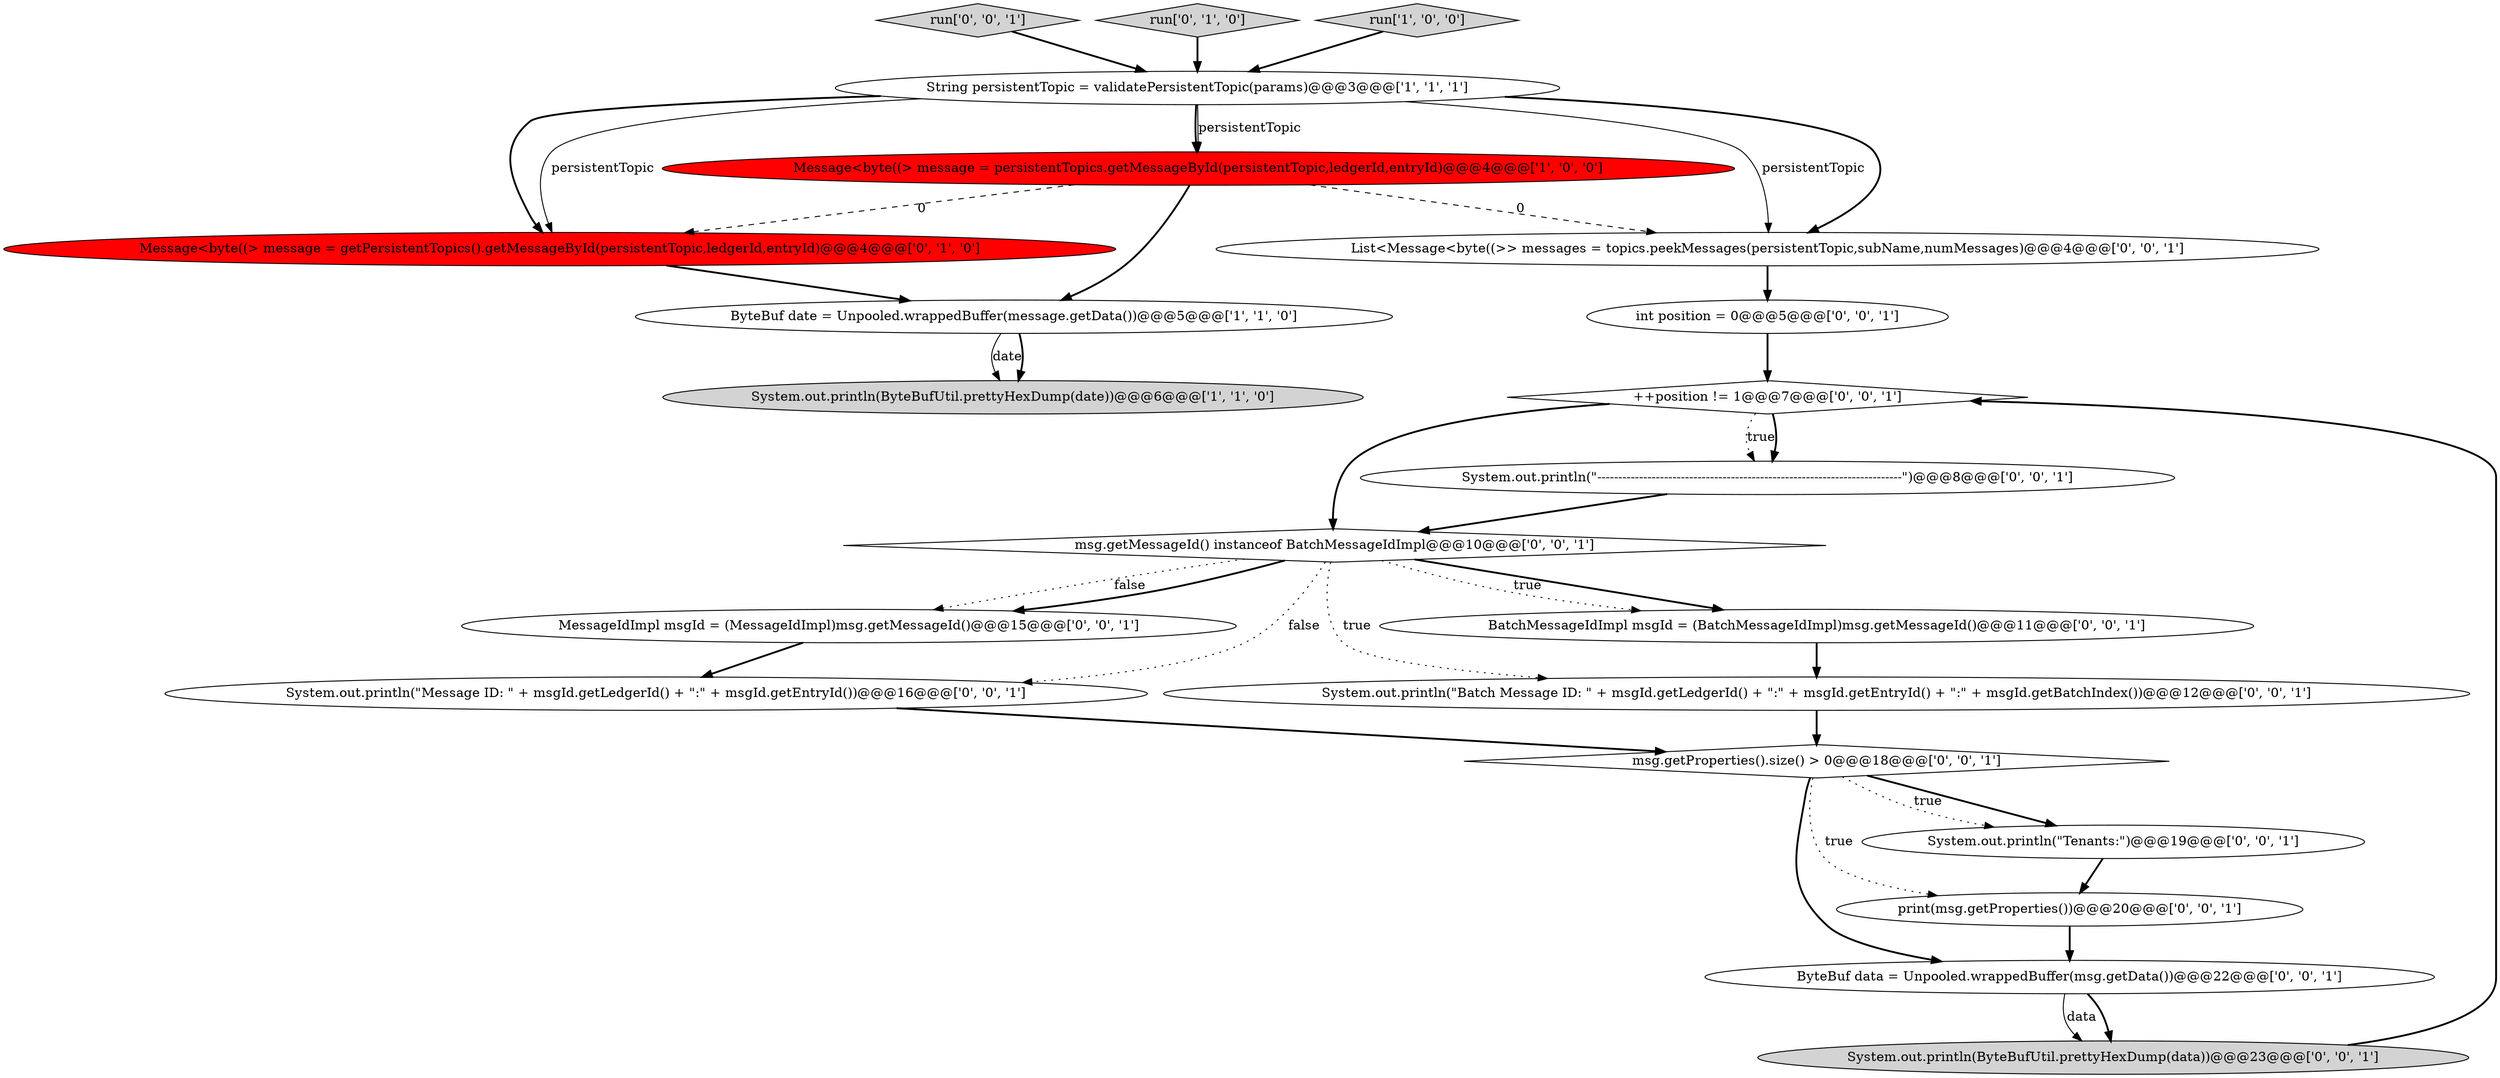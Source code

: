 digraph {
20 [style = filled, label = "++position != 1@@@7@@@['0', '0', '1']", fillcolor = white, shape = diamond image = "AAA0AAABBB3BBB"];
16 [style = filled, label = "int position = 0@@@5@@@['0', '0', '1']", fillcolor = white, shape = ellipse image = "AAA0AAABBB3BBB"];
11 [style = filled, label = "MessageIdImpl msgId = (MessageIdImpl)msg.getMessageId()@@@15@@@['0', '0', '1']", fillcolor = white, shape = ellipse image = "AAA0AAABBB3BBB"];
14 [style = filled, label = "System.out.println(\"-------------------------------------------------------------------------\")@@@8@@@['0', '0', '1']", fillcolor = white, shape = ellipse image = "AAA0AAABBB3BBB"];
10 [style = filled, label = "System.out.println(ByteBufUtil.prettyHexDump(data))@@@23@@@['0', '0', '1']", fillcolor = lightgray, shape = ellipse image = "AAA0AAABBB3BBB"];
18 [style = filled, label = "BatchMessageIdImpl msgId = (BatchMessageIdImpl)msg.getMessageId()@@@11@@@['0', '0', '1']", fillcolor = white, shape = ellipse image = "AAA0AAABBB3BBB"];
19 [style = filled, label = "msg.getProperties().size() > 0@@@18@@@['0', '0', '1']", fillcolor = white, shape = diamond image = "AAA0AAABBB3BBB"];
17 [style = filled, label = "System.out.println(\"Message ID: \" + msgId.getLedgerId() + \":\" + msgId.getEntryId())@@@16@@@['0', '0', '1']", fillcolor = white, shape = ellipse image = "AAA0AAABBB3BBB"];
15 [style = filled, label = "run['0', '0', '1']", fillcolor = lightgray, shape = diamond image = "AAA0AAABBB3BBB"];
21 [style = filled, label = "System.out.println(\"Batch Message ID: \" + msgId.getLedgerId() + \":\" + msgId.getEntryId() + \":\" + msgId.getBatchIndex())@@@12@@@['0', '0', '1']", fillcolor = white, shape = ellipse image = "AAA0AAABBB3BBB"];
13 [style = filled, label = "ByteBuf data = Unpooled.wrappedBuffer(msg.getData())@@@22@@@['0', '0', '1']", fillcolor = white, shape = ellipse image = "AAA0AAABBB3BBB"];
5 [style = filled, label = "Message<byte((> message = getPersistentTopics().getMessageById(persistentTopic,ledgerId,entryId)@@@4@@@['0', '1', '0']", fillcolor = red, shape = ellipse image = "AAA1AAABBB2BBB"];
7 [style = filled, label = "List<Message<byte((>> messages = topics.peekMessages(persistentTopic,subName,numMessages)@@@4@@@['0', '0', '1']", fillcolor = white, shape = ellipse image = "AAA0AAABBB3BBB"];
4 [style = filled, label = "ByteBuf date = Unpooled.wrappedBuffer(message.getData())@@@5@@@['1', '1', '0']", fillcolor = white, shape = ellipse image = "AAA0AAABBB1BBB"];
1 [style = filled, label = "String persistentTopic = validatePersistentTopic(params)@@@3@@@['1', '1', '1']", fillcolor = white, shape = ellipse image = "AAA0AAABBB1BBB"];
3 [style = filled, label = "Message<byte((> message = persistentTopics.getMessageById(persistentTopic,ledgerId,entryId)@@@4@@@['1', '0', '0']", fillcolor = red, shape = ellipse image = "AAA1AAABBB1BBB"];
12 [style = filled, label = "print(msg.getProperties())@@@20@@@['0', '0', '1']", fillcolor = white, shape = ellipse image = "AAA0AAABBB3BBB"];
9 [style = filled, label = "System.out.println(\"Tenants:\")@@@19@@@['0', '0', '1']", fillcolor = white, shape = ellipse image = "AAA0AAABBB3BBB"];
6 [style = filled, label = "run['0', '1', '0']", fillcolor = lightgray, shape = diamond image = "AAA0AAABBB2BBB"];
0 [style = filled, label = "System.out.println(ByteBufUtil.prettyHexDump(date))@@@6@@@['1', '1', '0']", fillcolor = lightgray, shape = ellipse image = "AAA0AAABBB1BBB"];
8 [style = filled, label = "msg.getMessageId() instanceof BatchMessageIdImpl@@@10@@@['0', '0', '1']", fillcolor = white, shape = diamond image = "AAA0AAABBB3BBB"];
2 [style = filled, label = "run['1', '0', '0']", fillcolor = lightgray, shape = diamond image = "AAA0AAABBB1BBB"];
1->5 [style = bold, label=""];
3->5 [style = dashed, label="0"];
13->10 [style = bold, label=""];
1->5 [style = solid, label="persistentTopic"];
10->20 [style = bold, label=""];
8->17 [style = dotted, label="false"];
8->11 [style = dotted, label="false"];
21->19 [style = bold, label=""];
8->21 [style = dotted, label="true"];
3->7 [style = dashed, label="0"];
2->1 [style = bold, label=""];
8->18 [style = bold, label=""];
4->0 [style = solid, label="date"];
1->3 [style = bold, label=""];
20->14 [style = dotted, label="true"];
19->12 [style = dotted, label="true"];
20->14 [style = bold, label=""];
1->3 [style = solid, label="persistentTopic"];
3->4 [style = bold, label=""];
1->7 [style = bold, label=""];
17->19 [style = bold, label=""];
4->0 [style = bold, label=""];
6->1 [style = bold, label=""];
12->13 [style = bold, label=""];
20->8 [style = bold, label=""];
19->13 [style = bold, label=""];
19->9 [style = bold, label=""];
5->4 [style = bold, label=""];
7->16 [style = bold, label=""];
19->9 [style = dotted, label="true"];
13->10 [style = solid, label="data"];
8->18 [style = dotted, label="true"];
11->17 [style = bold, label=""];
14->8 [style = bold, label=""];
9->12 [style = bold, label=""];
18->21 [style = bold, label=""];
16->20 [style = bold, label=""];
8->11 [style = bold, label=""];
1->7 [style = solid, label="persistentTopic"];
15->1 [style = bold, label=""];
}
